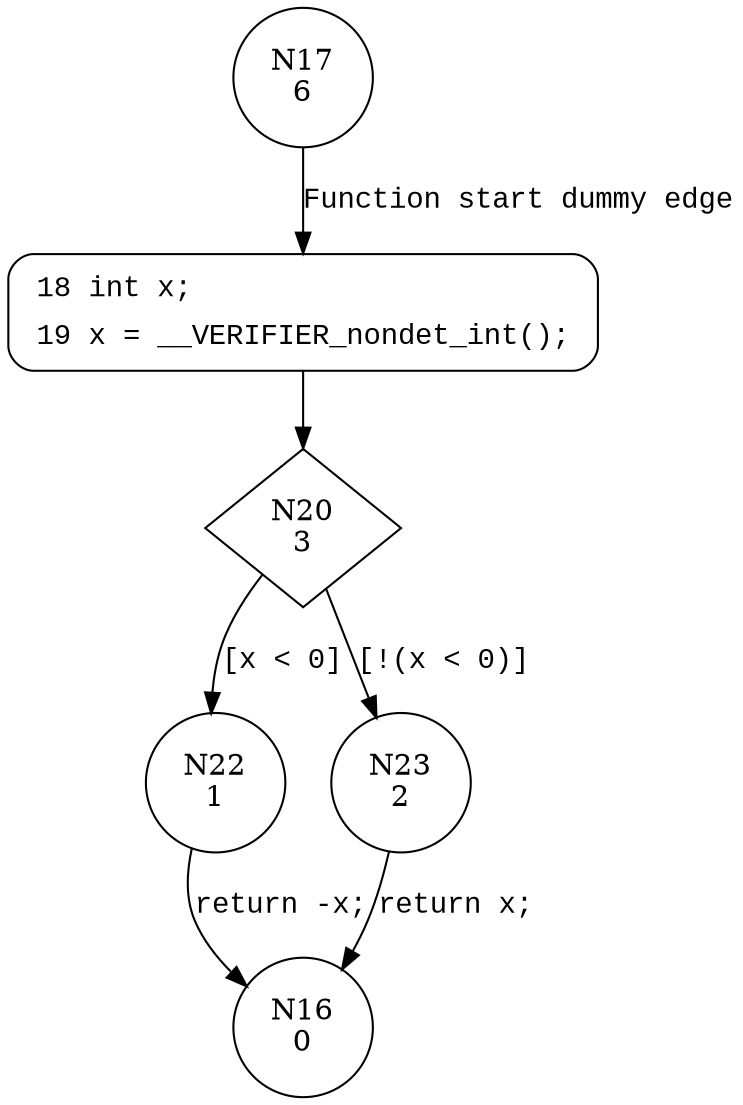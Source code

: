 digraph random {
17 [shape="circle" label="N17\n6"]
18 [shape="circle" label="N18\n5"]
20 [shape="diamond" label="N20\n3"]
22 [shape="circle" label="N22\n1"]
23 [shape="circle" label="N23\n2"]
16 [shape="circle" label="N16\n0"]
18 [style="filled,bold" penwidth="1" fillcolor="white" fontname="Courier New" shape="Mrecord" label=<<table border="0" cellborder="0" cellpadding="3" bgcolor="white"><tr><td align="right">18</td><td align="left">int x;</td></tr><tr><td align="right">19</td><td align="left">x = __VERIFIER_nondet_int();</td></tr></table>>]
18 -> 20[label=""]
17 -> 18 [label="Function start dummy edge" fontname="Courier New"]
20 -> 22 [label="[x < 0]" fontname="Courier New"]
20 -> 23 [label="[!(x < 0)]" fontname="Courier New"]
22 -> 16 [label="return -x;" fontname="Courier New"]
23 -> 16 [label="return x;" fontname="Courier New"]
}